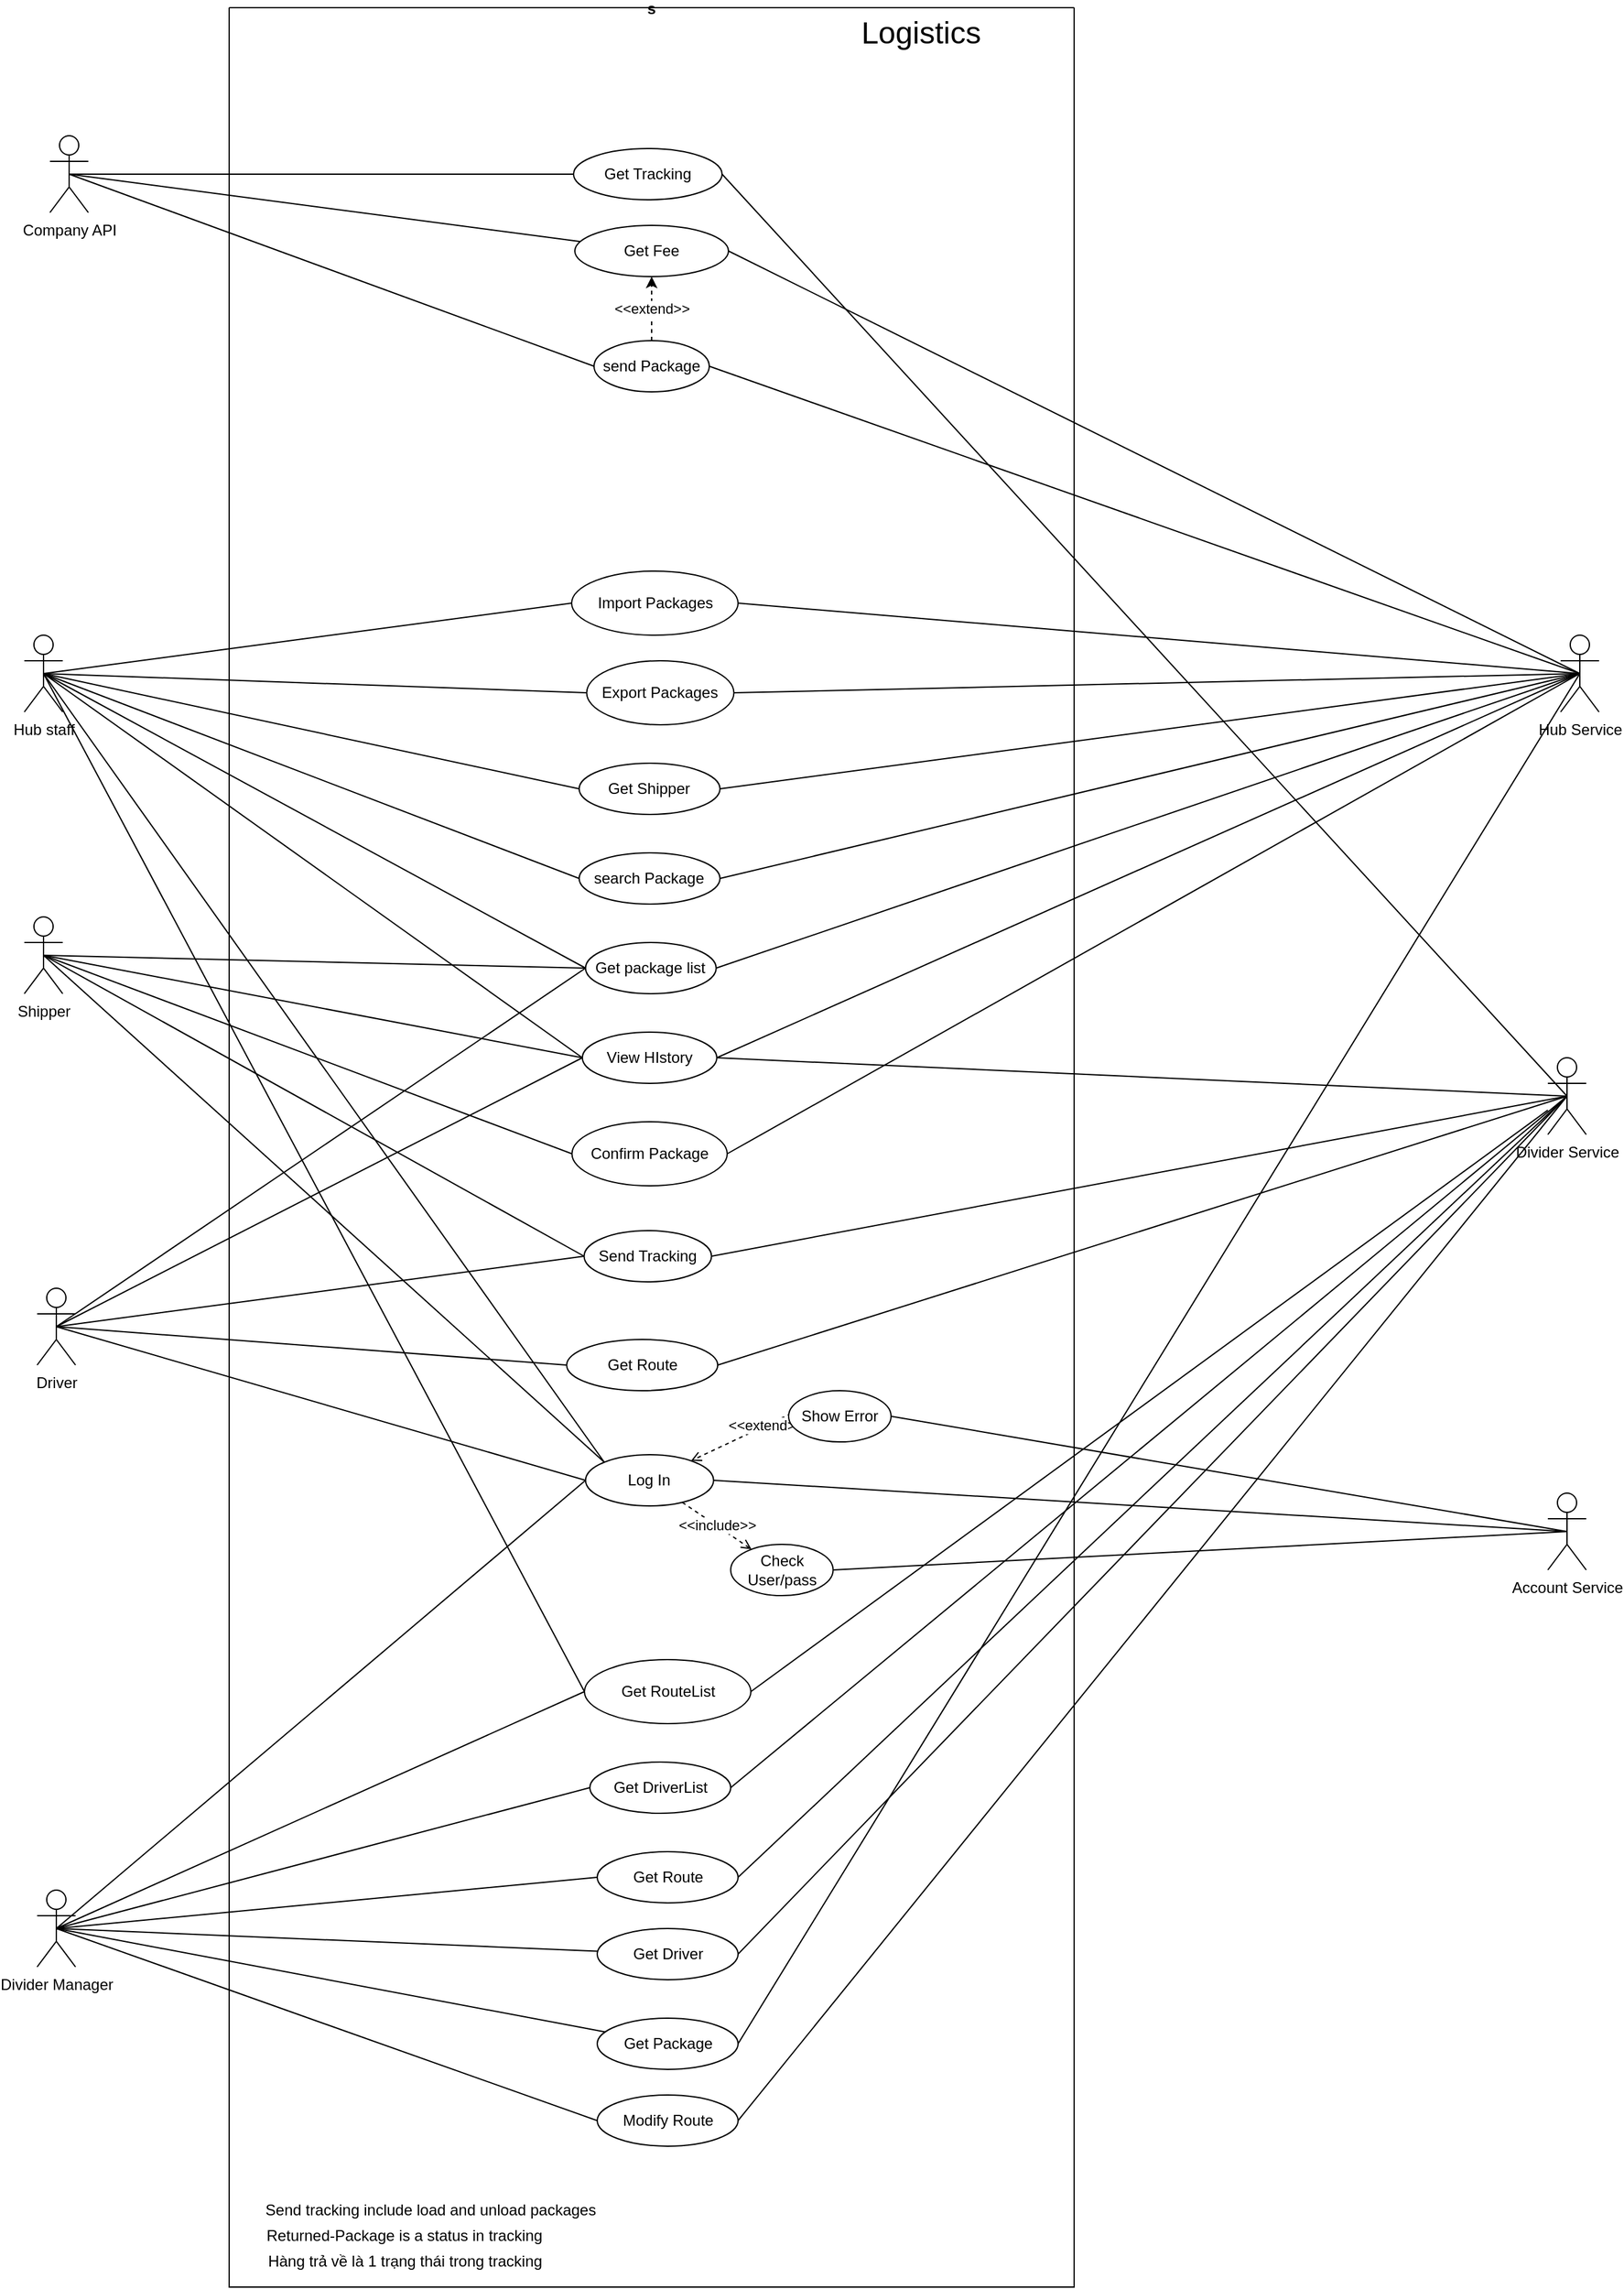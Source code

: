 <mxfile version="14.6.13" type="device"><diagram id="OHrJIAAsvVUew1_VHeO0" name="Logistics Diagram"><mxGraphModel dx="1538" dy="2019" grid="1" gridSize="10" guides="1" tooltips="1" connect="1" arrows="1" fold="1" page="1" pageScale="1" pageWidth="827" pageHeight="1169" math="0" shadow="0"><root><mxCell id="0"/><mxCell id="1" parent="0"/><mxCell id="wO8CJcInomnMziI1qkb2-35" style="edgeStyle=none;rounded=0;orthogonalLoop=1;jettySize=auto;html=1;endArrow=none;endFill=0;strokeColor=#000000;exitX=0.5;exitY=0.5;exitDx=0;exitDy=0;exitPerimeter=0;" parent="1" source="wO8CJcInomnMziI1qkb2-1" target="wO8CJcInomnMziI1qkb2-34" edge="1"><mxGeometry relative="1" as="geometry"/></mxCell><mxCell id="P--PA9E09kd3QqkNE0Kt-77" style="edgeStyle=none;rounded=0;orthogonalLoop=1;jettySize=auto;html=1;exitX=0.5;exitY=0.5;exitDx=0;exitDy=0;exitPerimeter=0;entryX=0;entryY=0.5;entryDx=0;entryDy=0;endArrow=none;endFill=0;" parent="1" source="wO8CJcInomnMziI1qkb2-1" target="wO8CJcInomnMziI1qkb2-16" edge="1"><mxGeometry relative="1" as="geometry"/></mxCell><mxCell id="wO8CJcInomnMziI1qkb2-1" value="Company API" style="shape=umlActor;verticalLabelPosition=bottom;verticalAlign=top;html=1;outlineConnect=0;" parent="1" vertex="1"><mxGeometry x="170" y="-290" width="30" height="60" as="geometry"/></mxCell><mxCell id="wO8CJcInomnMziI1qkb2-9" value="s" style="swimlane;startSize=0;" parent="1" vertex="1"><mxGeometry x="310" y="-390" width="660" height="1780" as="geometry"><mxRectangle x="310" y="-330" width="50" height="40" as="alternateBounds"/></mxGeometry></mxCell><mxCell id="wO8CJcInomnMziI1qkb2-11" value="&lt;font style=&quot;font-size: 24px&quot;&gt;Logistics&lt;/font&gt;" style="text;html=1;align=center;verticalAlign=middle;resizable=0;points=[];autosize=1;strokeColor=none;" parent="wO8CJcInomnMziI1qkb2-9" vertex="1"><mxGeometry x="485" y="10" width="110" height="20" as="geometry"/></mxCell><mxCell id="wO8CJcInomnMziI1qkb2-16" value="send Package" style="ellipse;whiteSpace=wrap;html=1;" parent="wO8CJcInomnMziI1qkb2-9" vertex="1"><mxGeometry x="285" y="260" width="90" height="40" as="geometry"/></mxCell><mxCell id="wO8CJcInomnMziI1qkb2-49" value="&amp;lt;&amp;lt;include&amp;gt;&amp;gt;" style="edgeStyle=none;rounded=0;orthogonalLoop=1;jettySize=auto;html=1;endArrow=open;endFill=0;strokeColor=#000000;dashed=1;" parent="wO8CJcInomnMziI1qkb2-9" source="wO8CJcInomnMziI1qkb2-17" target="wO8CJcInomnMziI1qkb2-47" edge="1"><mxGeometry relative="1" as="geometry"/></mxCell><mxCell id="wO8CJcInomnMziI1qkb2-17" value="Log In" style="ellipse;whiteSpace=wrap;html=1;" parent="wO8CJcInomnMziI1qkb2-9" vertex="1"><mxGeometry x="278.38" y="1130" width="100" height="40" as="geometry"/></mxCell><mxCell id="wO8CJcInomnMziI1qkb2-27" value="Get Tracking" style="ellipse;whiteSpace=wrap;html=1;" parent="wO8CJcInomnMziI1qkb2-9" vertex="1"><mxGeometry x="269" y="110" width="116" height="40" as="geometry"/></mxCell><mxCell id="y7BeLHuIhoB5nFDmGC37-2" value="&amp;lt;&amp;lt;extend&amp;gt;&amp;gt;" style="rounded=0;orthogonalLoop=1;jettySize=auto;html=1;dashed=1;" parent="wO8CJcInomnMziI1qkb2-9" source="wO8CJcInomnMziI1qkb2-16" target="wO8CJcInomnMziI1qkb2-34" edge="1"><mxGeometry relative="1" as="geometry"/></mxCell><mxCell id="wO8CJcInomnMziI1qkb2-34" value="Get Fee" style="ellipse;whiteSpace=wrap;html=1;" parent="wO8CJcInomnMziI1qkb2-9" vertex="1"><mxGeometry x="270" y="170" width="120" height="40" as="geometry"/></mxCell><mxCell id="wO8CJcInomnMziI1qkb2-38" value="Get Route" style="ellipse;whiteSpace=wrap;html=1;" parent="wO8CJcInomnMziI1qkb2-9" vertex="1"><mxGeometry x="263.62" y="1040" width="118" height="40" as="geometry"/></mxCell><mxCell id="wO8CJcInomnMziI1qkb2-47" value="Check User/pass" style="ellipse;whiteSpace=wrap;html=1;" parent="wO8CJcInomnMziI1qkb2-9" vertex="1"><mxGeometry x="391.75" y="1200" width="80" height="40" as="geometry"/></mxCell><mxCell id="wO8CJcInomnMziI1qkb2-52" value="&amp;lt;&amp;lt;extend&amp;gt;&amp;gt;" style="edgeStyle=none;rounded=0;orthogonalLoop=1;jettySize=auto;html=1;exitX=0.5;exitY=0;exitDx=0;exitDy=0;dashed=1;endArrow=open;endFill=0;strokeColor=#000000;" parent="wO8CJcInomnMziI1qkb2-9" source="wO8CJcInomnMziI1qkb2-51" target="wO8CJcInomnMziI1qkb2-17" edge="1"><mxGeometry relative="1" as="geometry"/></mxCell><mxCell id="wO8CJcInomnMziI1qkb2-51" value="Show Error" style="ellipse;whiteSpace=wrap;html=1;" parent="wO8CJcInomnMziI1qkb2-9" vertex="1"><mxGeometry x="437" y="1080" width="80" height="40" as="geometry"/></mxCell><mxCell id="wO8CJcInomnMziI1qkb2-58" value="Send Tracking" style="ellipse;whiteSpace=wrap;html=1;" parent="wO8CJcInomnMziI1qkb2-9" vertex="1"><mxGeometry x="277.25" y="955" width="99.5" height="40" as="geometry"/></mxCell><mxCell id="y7BeLHuIhoB5nFDmGC37-6" value="Confirm Package" style="ellipse;whiteSpace=wrap;html=1;" parent="wO8CJcInomnMziI1qkb2-9" vertex="1"><mxGeometry x="267.76" y="870" width="121.25" height="50" as="geometry"/></mxCell><mxCell id="y7BeLHuIhoB5nFDmGC37-9" value="search Package" style="ellipse;whiteSpace=wrap;html=1;" parent="wO8CJcInomnMziI1qkb2-9" vertex="1"><mxGeometry x="273.38" y="660" width="110" height="40" as="geometry"/></mxCell><mxCell id="y7BeLHuIhoB5nFDmGC37-16" value="Import Packages" style="ellipse;whiteSpace=wrap;html=1;" parent="wO8CJcInomnMziI1qkb2-9" vertex="1"><mxGeometry x="267.5" y="440" width="130" height="50" as="geometry"/></mxCell><mxCell id="y7BeLHuIhoB5nFDmGC37-18" value="Export Packages" style="ellipse;whiteSpace=wrap;html=1;" parent="wO8CJcInomnMziI1qkb2-9" vertex="1"><mxGeometry x="279.25" y="510" width="115" height="50" as="geometry"/></mxCell><mxCell id="Q71Ma1XTzhaTb-WPSMwK-4" value="View HIstory" style="ellipse;whiteSpace=wrap;html=1;" parent="wO8CJcInomnMziI1qkb2-9" vertex="1"><mxGeometry x="275.89" y="800" width="105" height="40" as="geometry"/></mxCell><mxCell id="Q71Ma1XTzhaTb-WPSMwK-5" value="Get package list" style="ellipse;whiteSpace=wrap;html=1;" parent="wO8CJcInomnMziI1qkb2-9" vertex="1"><mxGeometry x="278.38" y="730" width="102" height="40" as="geometry"/></mxCell><mxCell id="P--PA9E09kd3QqkNE0Kt-2" value="Get Route" style="ellipse;whiteSpace=wrap;html=1;" parent="wO8CJcInomnMziI1qkb2-9" vertex="1"><mxGeometry x="287.5" y="1440" width="110" height="40" as="geometry"/></mxCell><mxCell id="P--PA9E09kd3QqkNE0Kt-6" value="Get Driver" style="ellipse;whiteSpace=wrap;html=1;" parent="wO8CJcInomnMziI1qkb2-9" vertex="1"><mxGeometry x="287.5" y="1500" width="110" height="40" as="geometry"/></mxCell><mxCell id="P--PA9E09kd3QqkNE0Kt-8" value="Get Package" style="ellipse;whiteSpace=wrap;html=1;" parent="wO8CJcInomnMziI1qkb2-9" vertex="1"><mxGeometry x="287.5" y="1570" width="110" height="40" as="geometry"/></mxCell><mxCell id="P--PA9E09kd3QqkNE0Kt-10" value="Get DriverList" style="ellipse;whiteSpace=wrap;html=1;" parent="wO8CJcInomnMziI1qkb2-9" vertex="1"><mxGeometry x="281.75" y="1370" width="110" height="40" as="geometry"/></mxCell><mxCell id="P--PA9E09kd3QqkNE0Kt-12" value="Get Shipper" style="ellipse;whiteSpace=wrap;html=1;" parent="wO8CJcInomnMziI1qkb2-9" vertex="1"><mxGeometry x="273.38" y="590" width="110" height="40" as="geometry"/></mxCell><mxCell id="y7BeLHuIhoB5nFDmGC37-13" value="Hàng trả về là 1 trạng thái trong tracking" style="text;html=1;align=center;verticalAlign=middle;resizable=0;points=[];autosize=1;strokeColor=none;" parent="wO8CJcInomnMziI1qkb2-9" vertex="1"><mxGeometry x="22" y="1750" width="230" height="20" as="geometry"/></mxCell><mxCell id="y7BeLHuIhoB5nFDmGC37-5" value="Send tracking include load and unload packages" style="text;html=1;align=center;verticalAlign=middle;resizable=0;points=[];autosize=1;strokeColor=none;" parent="wO8CJcInomnMziI1qkb2-9" vertex="1"><mxGeometry x="22" y="1710" width="270" height="20" as="geometry"/></mxCell><mxCell id="P--PA9E09kd3QqkNE0Kt-26" value="Modify Route" style="ellipse;whiteSpace=wrap;html=1;" parent="wO8CJcInomnMziI1qkb2-9" vertex="1"><mxGeometry x="287.5" y="1630" width="110" height="40" as="geometry"/></mxCell><mxCell id="PwGpnSYB3INqceMiho_G-1" value="Returned-Package is a status in tracking" style="text;html=1;strokeColor=none;fillColor=none;align=center;verticalAlign=middle;whiteSpace=wrap;rounded=0;" parent="wO8CJcInomnMziI1qkb2-9" vertex="1"><mxGeometry x="12" y="1730" width="250" height="20" as="geometry"/></mxCell><mxCell id="Ccme-oi3X6k3lQ9eo-n--6" value="Get RouteList" style="ellipse;whiteSpace=wrap;html=1;" vertex="1" parent="wO8CJcInomnMziI1qkb2-9"><mxGeometry x="277.5" y="1290" width="130" height="50" as="geometry"/></mxCell><mxCell id="wO8CJcInomnMziI1qkb2-39" style="edgeStyle=none;rounded=0;orthogonalLoop=1;jettySize=auto;html=1;endArrow=none;endFill=0;strokeColor=#000000;exitX=0.5;exitY=0.5;exitDx=0;exitDy=0;exitPerimeter=0;entryX=0;entryY=0.5;entryDx=0;entryDy=0;" parent="1" source="wO8CJcInomnMziI1qkb2-12" target="wO8CJcInomnMziI1qkb2-38" edge="1"><mxGeometry relative="1" as="geometry"/></mxCell><mxCell id="P--PA9E09kd3QqkNE0Kt-23" style="edgeStyle=none;rounded=0;orthogonalLoop=1;jettySize=auto;html=1;exitX=0.5;exitY=0.5;exitDx=0;exitDy=0;exitPerimeter=0;entryX=0;entryY=0.5;entryDx=0;entryDy=0;endArrow=none;endFill=0;" parent="1" source="wO8CJcInomnMziI1qkb2-12" target="Q71Ma1XTzhaTb-WPSMwK-5" edge="1"><mxGeometry relative="1" as="geometry"/></mxCell><mxCell id="P--PA9E09kd3QqkNE0Kt-25" style="edgeStyle=none;rounded=0;orthogonalLoop=1;jettySize=auto;html=1;exitX=0.5;exitY=0.5;exitDx=0;exitDy=0;exitPerimeter=0;endArrow=none;endFill=0;entryX=0;entryY=0.5;entryDx=0;entryDy=0;" parent="1" source="wO8CJcInomnMziI1qkb2-12" target="Q71Ma1XTzhaTb-WPSMwK-4" edge="1"><mxGeometry relative="1" as="geometry"/></mxCell><mxCell id="P--PA9E09kd3QqkNE0Kt-68" style="edgeStyle=none;rounded=0;orthogonalLoop=1;jettySize=auto;html=1;exitX=0.5;exitY=0.5;exitDx=0;exitDy=0;exitPerimeter=0;entryX=0;entryY=0.5;entryDx=0;entryDy=0;endArrow=none;endFill=0;" parent="1" source="wO8CJcInomnMziI1qkb2-12" target="wO8CJcInomnMziI1qkb2-17" edge="1"><mxGeometry relative="1" as="geometry"/></mxCell><mxCell id="wO8CJcInomnMziI1qkb2-12" value="Driver" style="shape=umlActor;verticalLabelPosition=bottom;verticalAlign=top;html=1;outlineConnect=0;" parent="1" vertex="1"><mxGeometry x="160" y="610" width="30" height="60" as="geometry"/></mxCell><mxCell id="wO8CJcInomnMziI1qkb2-29" value="" style="endArrow=none;html=1;exitX=0.5;exitY=0.5;exitDx=0;exitDy=0;exitPerimeter=0;" parent="1" source="wO8CJcInomnMziI1qkb2-1" target="wO8CJcInomnMziI1qkb2-27" edge="1"><mxGeometry width="50" height="50" relative="1" as="geometry"><mxPoint x="150" y="190" as="sourcePoint"/><mxPoint x="318.467" y="132.305" as="targetPoint"/></mxGeometry></mxCell><mxCell id="y7BeLHuIhoB5nFDmGC37-10" style="edgeStyle=none;rounded=0;orthogonalLoop=1;jettySize=auto;html=1;exitX=0.5;exitY=0.5;exitDx=0;exitDy=0;exitPerimeter=0;entryX=0;entryY=0.5;entryDx=0;entryDy=0;endArrow=none;endFill=0;" parent="1" source="wO8CJcInomnMziI1qkb2-44" target="y7BeLHuIhoB5nFDmGC37-9" edge="1"><mxGeometry relative="1" as="geometry"/></mxCell><mxCell id="P--PA9E09kd3QqkNE0Kt-13" style="edgeStyle=none;rounded=0;orthogonalLoop=1;jettySize=auto;html=1;exitX=0.5;exitY=0.5;exitDx=0;exitDy=0;exitPerimeter=0;endArrow=none;endFill=0;entryX=0;entryY=0.5;entryDx=0;entryDy=0;" parent="1" source="wO8CJcInomnMziI1qkb2-44" target="P--PA9E09kd3QqkNE0Kt-12" edge="1"><mxGeometry relative="1" as="geometry"/></mxCell><mxCell id="P--PA9E09kd3QqkNE0Kt-70" style="edgeStyle=none;rounded=0;orthogonalLoop=1;jettySize=auto;html=1;exitX=0.5;exitY=0.5;exitDx=0;exitDy=0;exitPerimeter=0;entryX=0;entryY=0;entryDx=0;entryDy=0;endArrow=none;endFill=0;" parent="1" source="wO8CJcInomnMziI1qkb2-44" target="wO8CJcInomnMziI1qkb2-17" edge="1"><mxGeometry relative="1" as="geometry"/></mxCell><mxCell id="Ccme-oi3X6k3lQ9eo-n--2" style="edgeStyle=none;rounded=0;orthogonalLoop=1;jettySize=auto;html=1;exitX=0.5;exitY=0.5;exitDx=0;exitDy=0;exitPerimeter=0;entryX=0;entryY=0.5;entryDx=0;entryDy=0;endArrow=none;endFill=0;" edge="1" parent="1" source="wO8CJcInomnMziI1qkb2-44" target="Q71Ma1XTzhaTb-WPSMwK-5"><mxGeometry relative="1" as="geometry"/></mxCell><mxCell id="Ccme-oi3X6k3lQ9eo-n--11" style="edgeStyle=none;rounded=0;orthogonalLoop=1;jettySize=auto;html=1;exitX=0.5;exitY=0.5;exitDx=0;exitDy=0;exitPerimeter=0;entryX=0;entryY=0.5;entryDx=0;entryDy=0;endArrow=none;endFill=0;" edge="1" parent="1" source="wO8CJcInomnMziI1qkb2-44" target="Ccme-oi3X6k3lQ9eo-n--6"><mxGeometry relative="1" as="geometry"/></mxCell><mxCell id="Ccme-oi3X6k3lQ9eo-n--15" style="edgeStyle=none;rounded=0;orthogonalLoop=1;jettySize=auto;html=1;exitX=0.5;exitY=0.5;exitDx=0;exitDy=0;exitPerimeter=0;entryX=0;entryY=0.5;entryDx=0;entryDy=0;endArrow=none;endFill=0;" edge="1" parent="1" source="wO8CJcInomnMziI1qkb2-44" target="Q71Ma1XTzhaTb-WPSMwK-4"><mxGeometry relative="1" as="geometry"/></mxCell><mxCell id="wO8CJcInomnMziI1qkb2-44" value="Hub staff" style="shape=umlActor;verticalLabelPosition=bottom;verticalAlign=top;html=1;outlineConnect=0;" parent="1" vertex="1"><mxGeometry x="150" y="100" width="30" height="60" as="geometry"/></mxCell><mxCell id="wO8CJcInomnMziI1qkb2-59" style="edgeStyle=none;rounded=0;orthogonalLoop=1;jettySize=auto;html=1;exitX=0;exitY=0.5;exitDx=0;exitDy=0;entryX=0.5;entryY=0.5;entryDx=0;entryDy=0;entryPerimeter=0;endArrow=none;endFill=0;strokeColor=#000000;" parent="1" source="wO8CJcInomnMziI1qkb2-58" target="wO8CJcInomnMziI1qkb2-12" edge="1"><mxGeometry relative="1" as="geometry"/></mxCell><mxCell id="P--PA9E09kd3QqkNE0Kt-24" style="edgeStyle=none;rounded=0;orthogonalLoop=1;jettySize=auto;html=1;exitX=0.5;exitY=0.5;exitDx=0;exitDy=0;exitPerimeter=0;entryX=0;entryY=0.5;entryDx=0;entryDy=0;endArrow=none;endFill=0;" parent="1" source="oE29xZfVmPc-NAgLZDnt-1" target="wO8CJcInomnMziI1qkb2-58" edge="1"><mxGeometry relative="1" as="geometry"/></mxCell><mxCell id="P--PA9E09kd3QqkNE0Kt-69" style="edgeStyle=none;rounded=0;orthogonalLoop=1;jettySize=auto;html=1;exitX=0.5;exitY=0.5;exitDx=0;exitDy=0;exitPerimeter=0;entryX=0;entryY=0;entryDx=0;entryDy=0;endArrow=none;endFill=0;" parent="1" source="oE29xZfVmPc-NAgLZDnt-1" target="wO8CJcInomnMziI1qkb2-17" edge="1"><mxGeometry relative="1" as="geometry"/></mxCell><mxCell id="Ccme-oi3X6k3lQ9eo-n--4" style="edgeStyle=none;rounded=0;orthogonalLoop=1;jettySize=auto;html=1;exitX=0.5;exitY=0.5;exitDx=0;exitDy=0;exitPerimeter=0;entryX=0;entryY=0.5;entryDx=0;entryDy=0;endArrow=none;endFill=0;" edge="1" parent="1" source="oE29xZfVmPc-NAgLZDnt-1" target="y7BeLHuIhoB5nFDmGC37-6"><mxGeometry relative="1" as="geometry"/></mxCell><mxCell id="oE29xZfVmPc-NAgLZDnt-1" value="Shipper" style="shape=umlActor;verticalLabelPosition=bottom;verticalAlign=top;html=1;outlineConnect=0;" parent="1" vertex="1"><mxGeometry x="150" y="320" width="30" height="60" as="geometry"/></mxCell><mxCell id="y7BeLHuIhoB5nFDmGC37-19" style="edgeStyle=none;rounded=0;orthogonalLoop=1;jettySize=auto;html=1;endArrow=none;endFill=0;entryX=0.5;entryY=0.5;entryDx=0;entryDy=0;entryPerimeter=0;exitX=0;exitY=0.5;exitDx=0;exitDy=0;" parent="1" source="y7BeLHuIhoB5nFDmGC37-16" target="wO8CJcInomnMziI1qkb2-44" edge="1"><mxGeometry relative="1" as="geometry"><mxPoint x="825" y="382" as="targetPoint"/></mxGeometry></mxCell><mxCell id="y7BeLHuIhoB5nFDmGC37-20" style="edgeStyle=none;rounded=0;orthogonalLoop=1;jettySize=auto;html=1;entryX=0.5;entryY=0.5;entryDx=0;entryDy=0;entryPerimeter=0;endArrow=none;endFill=0;exitX=0;exitY=0.5;exitDx=0;exitDy=0;" parent="1" source="y7BeLHuIhoB5nFDmGC37-18" target="wO8CJcInomnMziI1qkb2-44" edge="1"><mxGeometry relative="1" as="geometry"/></mxCell><mxCell id="Q71Ma1XTzhaTb-WPSMwK-7" style="edgeStyle=none;rounded=0;orthogonalLoop=1;jettySize=auto;html=1;entryX=0.5;entryY=0.5;entryDx=0;entryDy=0;entryPerimeter=0;endArrow=none;endFill=0;exitX=0;exitY=0.5;exitDx=0;exitDy=0;" parent="1" source="Q71Ma1XTzhaTb-WPSMwK-4" target="oE29xZfVmPc-NAgLZDnt-1" edge="1"><mxGeometry relative="1" as="geometry"/></mxCell><mxCell id="Q71Ma1XTzhaTb-WPSMwK-8" style="edgeStyle=none;rounded=0;orthogonalLoop=1;jettySize=auto;html=1;entryX=0.5;entryY=0.5;entryDx=0;entryDy=0;entryPerimeter=0;endArrow=none;endFill=0;exitX=0;exitY=0.5;exitDx=0;exitDy=0;" parent="1" source="Q71Ma1XTzhaTb-WPSMwK-5" target="oE29xZfVmPc-NAgLZDnt-1" edge="1"><mxGeometry relative="1" as="geometry"/></mxCell><mxCell id="P--PA9E09kd3QqkNE0Kt-3" style="rounded=0;orthogonalLoop=1;jettySize=auto;html=1;exitX=0.5;exitY=0.5;exitDx=0;exitDy=0;exitPerimeter=0;endArrow=none;endFill=0;entryX=0;entryY=0.5;entryDx=0;entryDy=0;" parent="1" source="P--PA9E09kd3QqkNE0Kt-1" target="P--PA9E09kd3QqkNE0Kt-2" edge="1"><mxGeometry relative="1" as="geometry"><mxPoint x="490" as="targetPoint"/></mxGeometry></mxCell><mxCell id="P--PA9E09kd3QqkNE0Kt-7" style="edgeStyle=none;rounded=0;orthogonalLoop=1;jettySize=auto;html=1;exitX=0.5;exitY=0.5;exitDx=0;exitDy=0;exitPerimeter=0;endArrow=none;endFill=0;" parent="1" source="P--PA9E09kd3QqkNE0Kt-1" target="P--PA9E09kd3QqkNE0Kt-6" edge="1"><mxGeometry relative="1" as="geometry"/></mxCell><mxCell id="P--PA9E09kd3QqkNE0Kt-9" style="edgeStyle=none;rounded=0;orthogonalLoop=1;jettySize=auto;html=1;exitX=0.5;exitY=0.5;exitDx=0;exitDy=0;exitPerimeter=0;endArrow=none;endFill=0;" parent="1" source="P--PA9E09kd3QqkNE0Kt-1" target="P--PA9E09kd3QqkNE0Kt-8" edge="1"><mxGeometry relative="1" as="geometry"/></mxCell><mxCell id="P--PA9E09kd3QqkNE0Kt-11" style="edgeStyle=none;rounded=0;orthogonalLoop=1;jettySize=auto;html=1;exitX=0.5;exitY=0.5;exitDx=0;exitDy=0;exitPerimeter=0;endArrow=none;endFill=0;entryX=0;entryY=0.5;entryDx=0;entryDy=0;" parent="1" source="P--PA9E09kd3QqkNE0Kt-1" target="P--PA9E09kd3QqkNE0Kt-10" edge="1"><mxGeometry relative="1" as="geometry"/></mxCell><mxCell id="P--PA9E09kd3QqkNE0Kt-27" style="edgeStyle=none;rounded=0;orthogonalLoop=1;jettySize=auto;html=1;exitX=0.5;exitY=0.5;exitDx=0;exitDy=0;exitPerimeter=0;entryX=0;entryY=0.5;entryDx=0;entryDy=0;endArrow=none;endFill=0;" parent="1" source="P--PA9E09kd3QqkNE0Kt-1" target="P--PA9E09kd3QqkNE0Kt-26" edge="1"><mxGeometry relative="1" as="geometry"/></mxCell><mxCell id="P--PA9E09kd3QqkNE0Kt-67" style="edgeStyle=none;rounded=0;orthogonalLoop=1;jettySize=auto;html=1;exitX=0.5;exitY=0.5;exitDx=0;exitDy=0;exitPerimeter=0;entryX=0;entryY=0.5;entryDx=0;entryDy=0;endArrow=none;endFill=0;" parent="1" source="P--PA9E09kd3QqkNE0Kt-1" target="wO8CJcInomnMziI1qkb2-17" edge="1"><mxGeometry relative="1" as="geometry"/></mxCell><mxCell id="Ccme-oi3X6k3lQ9eo-n--9" style="edgeStyle=none;rounded=0;orthogonalLoop=1;jettySize=auto;html=1;exitX=0.5;exitY=0.5;exitDx=0;exitDy=0;exitPerimeter=0;entryX=0;entryY=0.5;entryDx=0;entryDy=0;endArrow=none;endFill=0;" edge="1" parent="1" source="P--PA9E09kd3QqkNE0Kt-1" target="Ccme-oi3X6k3lQ9eo-n--6"><mxGeometry relative="1" as="geometry"/></mxCell><mxCell id="P--PA9E09kd3QqkNE0Kt-1" value="Divider Manager" style="shape=umlActor;verticalLabelPosition=bottom;verticalAlign=top;html=1;outlineConnect=0;" parent="1" vertex="1"><mxGeometry x="160" y="1080" width="30" height="60" as="geometry"/></mxCell><mxCell id="P--PA9E09kd3QqkNE0Kt-40" style="edgeStyle=none;rounded=0;orthogonalLoop=1;jettySize=auto;html=1;exitX=0.5;exitY=0.5;exitDx=0;exitDy=0;exitPerimeter=0;entryX=1;entryY=0.5;entryDx=0;entryDy=0;endArrow=none;endFill=0;" parent="1" source="P--PA9E09kd3QqkNE0Kt-30" target="wO8CJcInomnMziI1qkb2-17" edge="1"><mxGeometry relative="1" as="geometry"/></mxCell><mxCell id="P--PA9E09kd3QqkNE0Kt-79" style="edgeStyle=none;rounded=0;orthogonalLoop=1;jettySize=auto;html=1;exitX=0.5;exitY=0.5;exitDx=0;exitDy=0;exitPerimeter=0;entryX=1;entryY=0.5;entryDx=0;entryDy=0;endArrow=none;endFill=0;" parent="1" source="P--PA9E09kd3QqkNE0Kt-30" target="wO8CJcInomnMziI1qkb2-47" edge="1"><mxGeometry relative="1" as="geometry"/></mxCell><mxCell id="P--PA9E09kd3QqkNE0Kt-80" style="edgeStyle=none;rounded=0;orthogonalLoop=1;jettySize=auto;html=1;exitX=0.5;exitY=0.5;exitDx=0;exitDy=0;exitPerimeter=0;entryX=1;entryY=0.5;entryDx=0;entryDy=0;endArrow=none;endFill=0;" parent="1" source="P--PA9E09kd3QqkNE0Kt-30" target="wO8CJcInomnMziI1qkb2-51" edge="1"><mxGeometry relative="1" as="geometry"/></mxCell><mxCell id="P--PA9E09kd3QqkNE0Kt-30" value="Account Service" style="shape=umlActor;verticalLabelPosition=bottom;verticalAlign=top;html=1;outlineConnect=0;" parent="1" vertex="1"><mxGeometry x="1340" y="770" width="30" height="60" as="geometry"/></mxCell><mxCell id="P--PA9E09kd3QqkNE0Kt-49" style="edgeStyle=none;rounded=0;orthogonalLoop=1;jettySize=auto;html=1;exitX=0.5;exitY=0.5;exitDx=0;exitDy=0;exitPerimeter=0;entryX=1;entryY=0.5;entryDx=0;entryDy=0;endArrow=none;endFill=0;" parent="1" source="P--PA9E09kd3QqkNE0Kt-41" target="y7BeLHuIhoB5nFDmGC37-9" edge="1"><mxGeometry relative="1" as="geometry"/></mxCell><mxCell id="P--PA9E09kd3QqkNE0Kt-51" style="edgeStyle=none;rounded=0;orthogonalLoop=1;jettySize=auto;html=1;exitX=0.5;exitY=0.5;exitDx=0;exitDy=0;exitPerimeter=0;entryX=1;entryY=0.5;entryDx=0;entryDy=0;endArrow=none;endFill=0;" parent="1" source="P--PA9E09kd3QqkNE0Kt-41" target="y7BeLHuIhoB5nFDmGC37-18" edge="1"><mxGeometry relative="1" as="geometry"/></mxCell><mxCell id="P--PA9E09kd3QqkNE0Kt-52" style="edgeStyle=none;rounded=0;orthogonalLoop=1;jettySize=auto;html=1;exitX=0.5;exitY=0.5;exitDx=0;exitDy=0;exitPerimeter=0;entryX=1;entryY=0.5;entryDx=0;entryDy=0;endArrow=none;endFill=0;" parent="1" source="P--PA9E09kd3QqkNE0Kt-41" target="y7BeLHuIhoB5nFDmGC37-16" edge="1"><mxGeometry relative="1" as="geometry"/></mxCell><mxCell id="P--PA9E09kd3QqkNE0Kt-55" style="edgeStyle=none;rounded=0;orthogonalLoop=1;jettySize=auto;html=1;exitX=0.5;exitY=0.5;exitDx=0;exitDy=0;exitPerimeter=0;entryX=1;entryY=0.5;entryDx=0;entryDy=0;endArrow=none;endFill=0;" parent="1" source="P--PA9E09kd3QqkNE0Kt-41" target="wO8CJcInomnMziI1qkb2-34" edge="1"><mxGeometry relative="1" as="geometry"/></mxCell><mxCell id="P--PA9E09kd3QqkNE0Kt-57" style="edgeStyle=none;rounded=0;orthogonalLoop=1;jettySize=auto;html=1;exitX=0.5;exitY=0.5;exitDx=0;exitDy=0;exitPerimeter=0;entryX=1;entryY=0.5;entryDx=0;entryDy=0;endArrow=none;endFill=0;" parent="1" source="P--PA9E09kd3QqkNE0Kt-41" target="Q71Ma1XTzhaTb-WPSMwK-5" edge="1"><mxGeometry relative="1" as="geometry"/></mxCell><mxCell id="P--PA9E09kd3QqkNE0Kt-58" style="edgeStyle=none;rounded=0;orthogonalLoop=1;jettySize=auto;html=1;exitX=0.5;exitY=0.5;exitDx=0;exitDy=0;exitPerimeter=0;endArrow=none;endFill=0;entryX=1;entryY=0.5;entryDx=0;entryDy=0;" parent="1" source="P--PA9E09kd3QqkNE0Kt-41" target="Q71Ma1XTzhaTb-WPSMwK-4" edge="1"><mxGeometry relative="1" as="geometry"/></mxCell><mxCell id="P--PA9E09kd3QqkNE0Kt-65" style="edgeStyle=none;rounded=0;orthogonalLoop=1;jettySize=auto;html=1;exitX=0.5;exitY=0.5;exitDx=0;exitDy=0;exitPerimeter=0;entryX=1;entryY=0.5;entryDx=0;entryDy=0;endArrow=none;endFill=0;" parent="1" source="P--PA9E09kd3QqkNE0Kt-41" target="P--PA9E09kd3QqkNE0Kt-8" edge="1"><mxGeometry relative="1" as="geometry"/></mxCell><mxCell id="P--PA9E09kd3QqkNE0Kt-76" style="edgeStyle=none;rounded=0;orthogonalLoop=1;jettySize=auto;html=1;exitX=0.5;exitY=0.5;exitDx=0;exitDy=0;exitPerimeter=0;entryX=1;entryY=0.5;entryDx=0;entryDy=0;endArrow=none;endFill=0;" parent="1" source="P--PA9E09kd3QqkNE0Kt-41" target="P--PA9E09kd3QqkNE0Kt-12" edge="1"><mxGeometry relative="1" as="geometry"/></mxCell><mxCell id="P--PA9E09kd3QqkNE0Kt-78" style="edgeStyle=none;rounded=0;orthogonalLoop=1;jettySize=auto;html=1;exitX=0.5;exitY=0.5;exitDx=0;exitDy=0;exitPerimeter=0;entryX=1;entryY=0.5;entryDx=0;entryDy=0;endArrow=none;endFill=0;" parent="1" source="P--PA9E09kd3QqkNE0Kt-41" target="wO8CJcInomnMziI1qkb2-16" edge="1"><mxGeometry relative="1" as="geometry"/></mxCell><mxCell id="Ccme-oi3X6k3lQ9eo-n--5" style="edgeStyle=none;rounded=0;orthogonalLoop=1;jettySize=auto;html=1;exitX=0.5;exitY=0.5;exitDx=0;exitDy=0;exitPerimeter=0;entryX=1;entryY=0.5;entryDx=0;entryDy=0;endArrow=none;endFill=0;" edge="1" parent="1" source="P--PA9E09kd3QqkNE0Kt-41" target="y7BeLHuIhoB5nFDmGC37-6"><mxGeometry relative="1" as="geometry"/></mxCell><mxCell id="P--PA9E09kd3QqkNE0Kt-41" value="Hub Service" style="shape=umlActor;verticalLabelPosition=bottom;verticalAlign=top;html=1;outlineConnect=0;" parent="1" vertex="1"><mxGeometry x="1350" y="100" width="30" height="60" as="geometry"/></mxCell><mxCell id="P--PA9E09kd3QqkNE0Kt-56" style="edgeStyle=none;rounded=0;orthogonalLoop=1;jettySize=auto;html=1;exitX=0.5;exitY=0.5;exitDx=0;exitDy=0;exitPerimeter=0;entryX=1;entryY=0.5;entryDx=0;entryDy=0;endArrow=none;endFill=0;" parent="1" source="P--PA9E09kd3QqkNE0Kt-43" target="wO8CJcInomnMziI1qkb2-27" edge="1"><mxGeometry relative="1" as="geometry"/></mxCell><mxCell id="P--PA9E09kd3QqkNE0Kt-59" style="edgeStyle=none;rounded=0;orthogonalLoop=1;jettySize=auto;html=1;exitX=0.5;exitY=0.5;exitDx=0;exitDy=0;exitPerimeter=0;entryX=1;entryY=0.5;entryDx=0;entryDy=0;endArrow=none;endFill=0;" parent="1" source="P--PA9E09kd3QqkNE0Kt-43" target="Q71Ma1XTzhaTb-WPSMwK-4" edge="1"><mxGeometry relative="1" as="geometry"/></mxCell><mxCell id="P--PA9E09kd3QqkNE0Kt-60" style="edgeStyle=none;rounded=0;orthogonalLoop=1;jettySize=auto;html=1;exitX=0.5;exitY=0.5;exitDx=0;exitDy=0;exitPerimeter=0;entryX=1;entryY=0.5;entryDx=0;entryDy=0;endArrow=none;endFill=0;" parent="1" source="P--PA9E09kd3QqkNE0Kt-43" target="wO8CJcInomnMziI1qkb2-58" edge="1"><mxGeometry relative="1" as="geometry"/></mxCell><mxCell id="P--PA9E09kd3QqkNE0Kt-61" style="edgeStyle=none;rounded=0;orthogonalLoop=1;jettySize=auto;html=1;exitX=0.5;exitY=0.5;exitDx=0;exitDy=0;exitPerimeter=0;entryX=1;entryY=0.5;entryDx=0;entryDy=0;endArrow=none;endFill=0;" parent="1" source="P--PA9E09kd3QqkNE0Kt-43" target="wO8CJcInomnMziI1qkb2-38" edge="1"><mxGeometry relative="1" as="geometry"/></mxCell><mxCell id="P--PA9E09kd3QqkNE0Kt-62" style="edgeStyle=none;rounded=0;orthogonalLoop=1;jettySize=auto;html=1;exitX=0.5;exitY=0.5;exitDx=0;exitDy=0;exitPerimeter=0;entryX=1;entryY=0.5;entryDx=0;entryDy=0;endArrow=none;endFill=0;" parent="1" source="P--PA9E09kd3QqkNE0Kt-43" target="P--PA9E09kd3QqkNE0Kt-10" edge="1"><mxGeometry relative="1" as="geometry"/></mxCell><mxCell id="P--PA9E09kd3QqkNE0Kt-63" style="edgeStyle=none;rounded=0;orthogonalLoop=1;jettySize=auto;html=1;exitX=0.5;exitY=0.5;exitDx=0;exitDy=0;exitPerimeter=0;entryX=1;entryY=0.5;entryDx=0;entryDy=0;endArrow=none;endFill=0;" parent="1" source="P--PA9E09kd3QqkNE0Kt-43" target="P--PA9E09kd3QqkNE0Kt-2" edge="1"><mxGeometry relative="1" as="geometry"/></mxCell><mxCell id="P--PA9E09kd3QqkNE0Kt-64" style="edgeStyle=none;rounded=0;orthogonalLoop=1;jettySize=auto;html=1;exitX=0.5;exitY=0.5;exitDx=0;exitDy=0;exitPerimeter=0;entryX=1;entryY=0.5;entryDx=0;entryDy=0;endArrow=none;endFill=0;" parent="1" source="P--PA9E09kd3QqkNE0Kt-43" target="P--PA9E09kd3QqkNE0Kt-6" edge="1"><mxGeometry relative="1" as="geometry"/></mxCell><mxCell id="P--PA9E09kd3QqkNE0Kt-66" style="edgeStyle=none;rounded=0;orthogonalLoop=1;jettySize=auto;html=1;exitX=0.5;exitY=0.5;exitDx=0;exitDy=0;exitPerimeter=0;entryX=1;entryY=0.5;entryDx=0;entryDy=0;endArrow=none;endFill=0;" parent="1" source="P--PA9E09kd3QqkNE0Kt-43" target="P--PA9E09kd3QqkNE0Kt-26" edge="1"><mxGeometry relative="1" as="geometry"/></mxCell><mxCell id="P--PA9E09kd3QqkNE0Kt-43" value="Divider Service" style="shape=umlActor;verticalLabelPosition=bottom;verticalAlign=top;html=1;outlineConnect=0;" parent="1" vertex="1"><mxGeometry x="1340" y="430" width="30" height="60" as="geometry"/></mxCell><mxCell id="Ccme-oi3X6k3lQ9eo-n--10" style="edgeStyle=none;rounded=0;orthogonalLoop=1;jettySize=auto;html=1;exitX=1;exitY=0.5;exitDx=0;exitDy=0;endArrow=none;endFill=0;" edge="1" parent="1" source="Ccme-oi3X6k3lQ9eo-n--6" target="P--PA9E09kd3QqkNE0Kt-43"><mxGeometry relative="1" as="geometry"/></mxCell></root></mxGraphModel></diagram></mxfile>